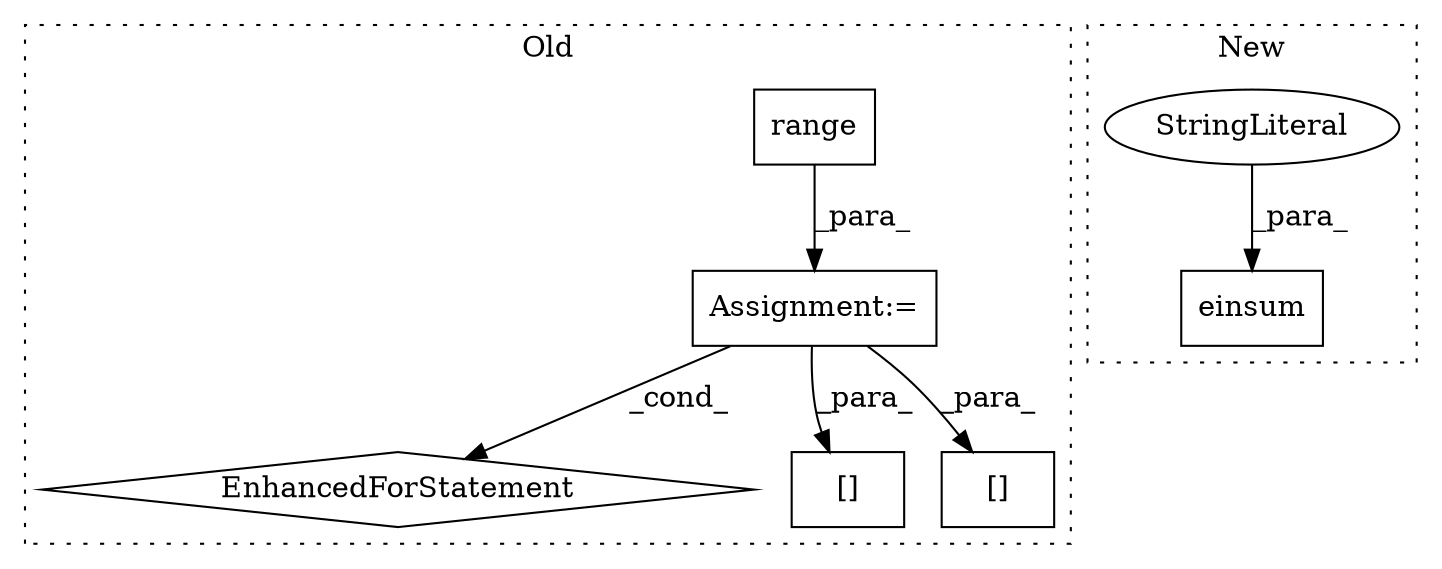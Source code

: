 digraph G {
subgraph cluster0 {
1 [label="EnhancedForStatement" a="70" s="11286,11372" l="61,2" shape="diamond"];
3 [label="range" a="32" s="11355,11371" l="6,1" shape="box"];
4 [label="[]" a="2" s="11627,11690" l="19,2" shape="box"];
6 [label="Assignment:=" a="7" s="11286,11372" l="61,2" shape="box"];
7 [label="[]" a="2" s="11420,11483" l="19,2" shape="box"];
label = "Old";
style="dotted";
}
subgraph cluster1 {
2 [label="einsum" a="32" s="12639,12678" l="7,1" shape="box"];
5 [label="StringLiteral" a="45" s="12646" l="15" shape="ellipse"];
label = "New";
style="dotted";
}
3 -> 6 [label="_para_"];
5 -> 2 [label="_para_"];
6 -> 7 [label="_para_"];
6 -> 1 [label="_cond_"];
6 -> 4 [label="_para_"];
}